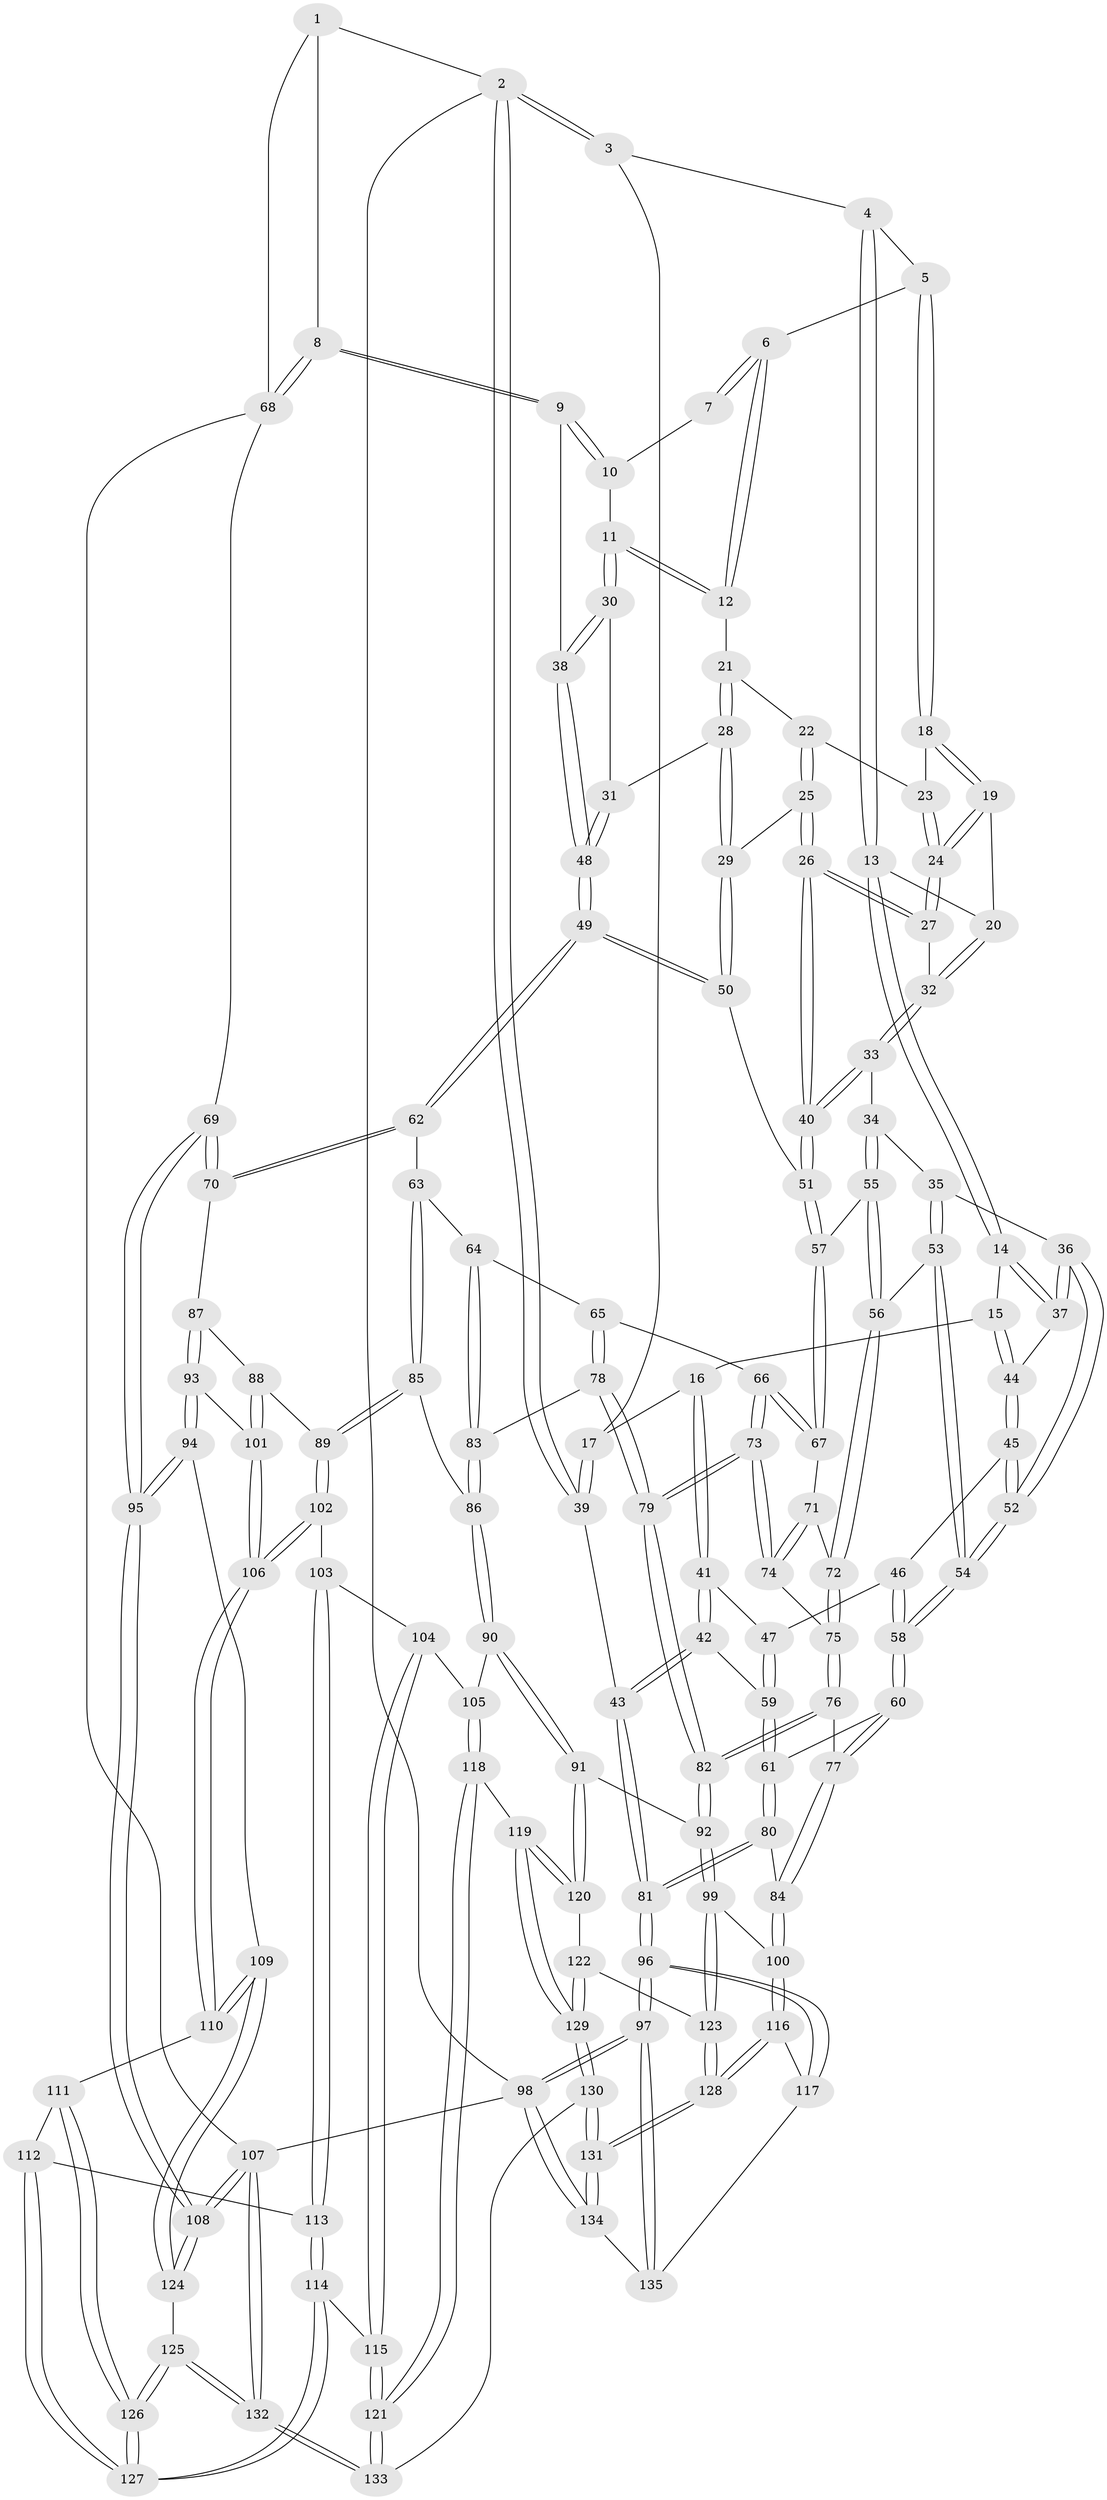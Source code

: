 // Generated by graph-tools (version 1.1) at 2025/27/03/15/25 16:27:56]
// undirected, 135 vertices, 334 edges
graph export_dot {
graph [start="1"]
  node [color=gray90,style=filled];
  1 [pos="+0.7922113696018568+0"];
  2 [pos="+0+0"];
  3 [pos="+0.2734711889856624+0"];
  4 [pos="+0.2974023619468515+0"];
  5 [pos="+0.4682077500448915+0"];
  6 [pos="+0.6457469617694187+0"];
  7 [pos="+0.6670289052256512+0"];
  8 [pos="+0.9703778386583135+0.2533376671297554"];
  9 [pos="+0.9133117682105207+0.2593942473737276"];
  10 [pos="+0.7501701853142839+0.03084371003353676"];
  11 [pos="+0.7327132765194142+0.18446275889714137"];
  12 [pos="+0.6677228269035127+0.16440788507988705"];
  13 [pos="+0.27503744348778697+0.1759075890971664"];
  14 [pos="+0.19909957094925967+0.20110844856814253"];
  15 [pos="+0.14362717750026602+0.17986823450670483"];
  16 [pos="+0.13717193708538367+0.1765897541815105"];
  17 [pos="+0.12219788552631741+0.15709001792674132"];
  18 [pos="+0.46848712776966117+0"];
  19 [pos="+0.3200625912739944+0.16531081544245427"];
  20 [pos="+0.28236934403027036+0.1791042635735951"];
  21 [pos="+0.65709630429473+0.171253907114558"];
  22 [pos="+0.5681280008624464+0.1661527100823968"];
  23 [pos="+0.4733900738684999+0"];
  24 [pos="+0.4286631331629811+0.1694074963365333"];
  25 [pos="+0.5558688304287926+0.20454414934885307"];
  26 [pos="+0.4720189719806758+0.29060255732981793"];
  27 [pos="+0.4305063629331113+0.19897906181790756"];
  28 [pos="+0.6360511633588766+0.25787710271638625"];
  29 [pos="+0.6316906896416873+0.25985163838968334"];
  30 [pos="+0.7530920442758979+0.19964001804926493"];
  31 [pos="+0.64878061433192+0.2629876877508101"];
  32 [pos="+0.31924391526137597+0.22979618559408999"];
  33 [pos="+0.3205924823438061+0.30796245307010245"];
  34 [pos="+0.31826368201354766+0.30960910611797066"];
  35 [pos="+0.2675680120720124+0.31479005121466735"];
  36 [pos="+0.2488008502139255+0.3120087558446283"];
  37 [pos="+0.21463540129535974+0.2479453875016654"];
  38 [pos="+0.8791480707247947+0.2706083984588943"];
  39 [pos="+0+0.1093840994250986"];
  40 [pos="+0.471517577344379+0.31348437003617335"];
  41 [pos="+0.1178391656029267+0.22698607287895337"];
  42 [pos="+0+0.35980552000382143"];
  43 [pos="+0+0.3779389554777456"];
  44 [pos="+0.15954491162760087+0.30593014253692674"];
  45 [pos="+0.1517519057872139+0.3319217257552185"];
  46 [pos="+0.11186480704405942+0.33658915686203683"];
  47 [pos="+0.1038194463412831+0.33518406841636333"];
  48 [pos="+0.7821261398218196+0.35414454940738455"];
  49 [pos="+0.7231314689609534+0.4416790803016379"];
  50 [pos="+0.5701240126863738+0.3354757711889768"];
  51 [pos="+0.48182454608502073+0.33201369432286837"];
  52 [pos="+0.20578833874111668+0.34869950101189606"];
  53 [pos="+0.27220562722417335+0.43654142304054266"];
  54 [pos="+0.20342789861168797+0.4575041593901832"];
  55 [pos="+0.3272615090634902+0.41480847650948743"];
  56 [pos="+0.31783089867321146+0.43593904267680444"];
  57 [pos="+0.47686748040263177+0.35404401745778535"];
  58 [pos="+0.19132784094791921+0.47127983967083037"];
  59 [pos="+0.05356234820069969+0.3566064572628411"];
  60 [pos="+0.18400525400878293+0.4833890722802691"];
  61 [pos="+0.16330145606702517+0.48671631930239806"];
  62 [pos="+0.7220369210043386+0.4502193992846531"];
  63 [pos="+0.6761029997426707+0.47710076791585776"];
  64 [pos="+0.6562321067790157+0.4814326868159112"];
  65 [pos="+0.5280051995178431+0.45630916724497395"];
  66 [pos="+0.49415235248927997+0.4201396155993454"];
  67 [pos="+0.47695585905369486+0.3735013925572689"];
  68 [pos="+1+0.29641784956416156"];
  69 [pos="+1+0.48471831413813726"];
  70 [pos="+0.7597375956005654+0.5053279766626738"];
  71 [pos="+0.4227682484412933+0.43050030902949915"];
  72 [pos="+0.32699620558231046+0.4477187699222659"];
  73 [pos="+0.44147817350508856+0.5258815631105276"];
  74 [pos="+0.39952285876509663+0.49148508641245475"];
  75 [pos="+0.3446777848424942+0.49150497873510385"];
  76 [pos="+0.31009620178458364+0.5873216878859464"];
  77 [pos="+0.2550923971411704+0.5861112546515851"];
  78 [pos="+0.5153631576267572+0.5689422316044287"];
  79 [pos="+0.4554349866975974+0.5732112432527653"];
  80 [pos="+0+0.5951928872638494"];
  81 [pos="+0+0.5741938638315921"];
  82 [pos="+0.38803754217314973+0.6405670837300783"];
  83 [pos="+0.532865790719278+0.5763354667948306"];
  84 [pos="+0.15187386594975716+0.7232757461380726"];
  85 [pos="+0.615116620146547+0.6595908780399704"];
  86 [pos="+0.586867520903985+0.6584547454594121"];
  87 [pos="+0.7726000154570251+0.5525339629183905"];
  88 [pos="+0.6917393787648276+0.641885473886515"];
  89 [pos="+0.6235794626270581+0.6638174652389295"];
  90 [pos="+0.48995967453752715+0.7506607209132926"];
  91 [pos="+0.44757838699104274+0.7532586180727091"];
  92 [pos="+0.39786434287480027+0.6959529683406378"];
  93 [pos="+0.8258370130248802+0.616472560972067"];
  94 [pos="+1+0.6778811848182423"];
  95 [pos="+1+0.6563899199972303"];
  96 [pos="+0+0.843058939420921"];
  97 [pos="+0+1"];
  98 [pos="+0+1"];
  99 [pos="+0.21784801262619835+0.7719889351646864"];
  100 [pos="+0.1699545624774604+0.7672512782044529"];
  101 [pos="+0.7671158419834605+0.7135468339649479"];
  102 [pos="+0.6657505713746449+0.7432030814408336"];
  103 [pos="+0.6425327858864563+0.7814616827397318"];
  104 [pos="+0.5996804087306501+0.7979263886018212"];
  105 [pos="+0.5483745365476859+0.7963018969369338"];
  106 [pos="+0.7610014963703386+0.7537154047341252"];
  107 [pos="+1+1"];
  108 [pos="+1+1"];
  109 [pos="+0.8814346277945253+0.8031095489577516"];
  110 [pos="+0.7798883337095465+0.7815034353331867"];
  111 [pos="+0.7597247065600446+0.8141276460961637"];
  112 [pos="+0.6914857160553141+0.8426818926542723"];
  113 [pos="+0.6750125984645786+0.8413413255452814"];
  114 [pos="+0.6341652630669364+0.889882593979246"];
  115 [pos="+0.6311298945350508+0.8911147444577167"];
  116 [pos="+0.15217725076621233+0.8142120819091061"];
  117 [pos="+0.10725829264165375+0.8487344827521199"];
  118 [pos="+0.5595981577413468+0.9051855822703601"];
  119 [pos="+0.4559539803344293+0.889206705929945"];
  120 [pos="+0.4249561591001361+0.8132759639567355"];
  121 [pos="+0.5858171229512705+0.9338473186544137"];
  122 [pos="+0.3570637993142136+0.8499715201013692"];
  123 [pos="+0.33077254957288643+0.8572505715958786"];
  124 [pos="+0.8751278813433694+0.8949590214001583"];
  125 [pos="+0.7946579429181825+1"];
  126 [pos="+0.7591803423443473+0.9506707778356831"];
  127 [pos="+0.720483672477975+0.918918329744381"];
  128 [pos="+0.26655713270979636+1"];
  129 [pos="+0.41893922136135076+1"];
  130 [pos="+0.3955020262883293+1"];
  131 [pos="+0.2884962815648263+1"];
  132 [pos="+0.7739681304546746+1"];
  133 [pos="+0.5975306301366146+1"];
  134 [pos="+0.05102918371279423+1"];
  135 [pos="+0.10142487862521962+0.8709175422720726"];
  1 -- 2;
  1 -- 8;
  1 -- 68;
  2 -- 3;
  2 -- 3;
  2 -- 39;
  2 -- 39;
  2 -- 98;
  3 -- 4;
  3 -- 17;
  4 -- 5;
  4 -- 13;
  4 -- 13;
  5 -- 6;
  5 -- 18;
  5 -- 18;
  6 -- 7;
  6 -- 7;
  6 -- 12;
  6 -- 12;
  7 -- 10;
  8 -- 9;
  8 -- 9;
  8 -- 68;
  8 -- 68;
  9 -- 10;
  9 -- 10;
  9 -- 38;
  10 -- 11;
  11 -- 12;
  11 -- 12;
  11 -- 30;
  11 -- 30;
  12 -- 21;
  13 -- 14;
  13 -- 14;
  13 -- 20;
  14 -- 15;
  14 -- 37;
  14 -- 37;
  15 -- 16;
  15 -- 44;
  15 -- 44;
  16 -- 17;
  16 -- 41;
  16 -- 41;
  17 -- 39;
  17 -- 39;
  18 -- 19;
  18 -- 19;
  18 -- 23;
  19 -- 20;
  19 -- 24;
  19 -- 24;
  20 -- 32;
  20 -- 32;
  21 -- 22;
  21 -- 28;
  21 -- 28;
  22 -- 23;
  22 -- 25;
  22 -- 25;
  23 -- 24;
  23 -- 24;
  24 -- 27;
  24 -- 27;
  25 -- 26;
  25 -- 26;
  25 -- 29;
  26 -- 27;
  26 -- 27;
  26 -- 40;
  26 -- 40;
  27 -- 32;
  28 -- 29;
  28 -- 29;
  28 -- 31;
  29 -- 50;
  29 -- 50;
  30 -- 31;
  30 -- 38;
  30 -- 38;
  31 -- 48;
  31 -- 48;
  32 -- 33;
  32 -- 33;
  33 -- 34;
  33 -- 40;
  33 -- 40;
  34 -- 35;
  34 -- 55;
  34 -- 55;
  35 -- 36;
  35 -- 53;
  35 -- 53;
  36 -- 37;
  36 -- 37;
  36 -- 52;
  36 -- 52;
  37 -- 44;
  38 -- 48;
  38 -- 48;
  39 -- 43;
  40 -- 51;
  40 -- 51;
  41 -- 42;
  41 -- 42;
  41 -- 47;
  42 -- 43;
  42 -- 43;
  42 -- 59;
  43 -- 81;
  43 -- 81;
  44 -- 45;
  44 -- 45;
  45 -- 46;
  45 -- 52;
  45 -- 52;
  46 -- 47;
  46 -- 58;
  46 -- 58;
  47 -- 59;
  47 -- 59;
  48 -- 49;
  48 -- 49;
  49 -- 50;
  49 -- 50;
  49 -- 62;
  49 -- 62;
  50 -- 51;
  51 -- 57;
  51 -- 57;
  52 -- 54;
  52 -- 54;
  53 -- 54;
  53 -- 54;
  53 -- 56;
  54 -- 58;
  54 -- 58;
  55 -- 56;
  55 -- 56;
  55 -- 57;
  56 -- 72;
  56 -- 72;
  57 -- 67;
  57 -- 67;
  58 -- 60;
  58 -- 60;
  59 -- 61;
  59 -- 61;
  60 -- 61;
  60 -- 77;
  60 -- 77;
  61 -- 80;
  61 -- 80;
  62 -- 63;
  62 -- 70;
  62 -- 70;
  63 -- 64;
  63 -- 85;
  63 -- 85;
  64 -- 65;
  64 -- 83;
  64 -- 83;
  65 -- 66;
  65 -- 78;
  65 -- 78;
  66 -- 67;
  66 -- 67;
  66 -- 73;
  66 -- 73;
  67 -- 71;
  68 -- 69;
  68 -- 107;
  69 -- 70;
  69 -- 70;
  69 -- 95;
  69 -- 95;
  70 -- 87;
  71 -- 72;
  71 -- 74;
  71 -- 74;
  72 -- 75;
  72 -- 75;
  73 -- 74;
  73 -- 74;
  73 -- 79;
  73 -- 79;
  74 -- 75;
  75 -- 76;
  75 -- 76;
  76 -- 77;
  76 -- 82;
  76 -- 82;
  77 -- 84;
  77 -- 84;
  78 -- 79;
  78 -- 79;
  78 -- 83;
  79 -- 82;
  79 -- 82;
  80 -- 81;
  80 -- 81;
  80 -- 84;
  81 -- 96;
  81 -- 96;
  82 -- 92;
  82 -- 92;
  83 -- 86;
  83 -- 86;
  84 -- 100;
  84 -- 100;
  85 -- 86;
  85 -- 89;
  85 -- 89;
  86 -- 90;
  86 -- 90;
  87 -- 88;
  87 -- 93;
  87 -- 93;
  88 -- 89;
  88 -- 101;
  88 -- 101;
  89 -- 102;
  89 -- 102;
  90 -- 91;
  90 -- 91;
  90 -- 105;
  91 -- 92;
  91 -- 120;
  91 -- 120;
  92 -- 99;
  92 -- 99;
  93 -- 94;
  93 -- 94;
  93 -- 101;
  94 -- 95;
  94 -- 95;
  94 -- 109;
  95 -- 108;
  95 -- 108;
  96 -- 97;
  96 -- 97;
  96 -- 117;
  96 -- 117;
  97 -- 98;
  97 -- 98;
  97 -- 135;
  97 -- 135;
  98 -- 107;
  98 -- 134;
  98 -- 134;
  99 -- 100;
  99 -- 123;
  99 -- 123;
  100 -- 116;
  100 -- 116;
  101 -- 106;
  101 -- 106;
  102 -- 103;
  102 -- 106;
  102 -- 106;
  103 -- 104;
  103 -- 113;
  103 -- 113;
  104 -- 105;
  104 -- 115;
  104 -- 115;
  105 -- 118;
  105 -- 118;
  106 -- 110;
  106 -- 110;
  107 -- 108;
  107 -- 108;
  107 -- 132;
  107 -- 132;
  108 -- 124;
  108 -- 124;
  109 -- 110;
  109 -- 110;
  109 -- 124;
  109 -- 124;
  110 -- 111;
  111 -- 112;
  111 -- 126;
  111 -- 126;
  112 -- 113;
  112 -- 127;
  112 -- 127;
  113 -- 114;
  113 -- 114;
  114 -- 115;
  114 -- 127;
  114 -- 127;
  115 -- 121;
  115 -- 121;
  116 -- 117;
  116 -- 128;
  116 -- 128;
  117 -- 135;
  118 -- 119;
  118 -- 121;
  118 -- 121;
  119 -- 120;
  119 -- 120;
  119 -- 129;
  119 -- 129;
  120 -- 122;
  121 -- 133;
  121 -- 133;
  122 -- 123;
  122 -- 129;
  122 -- 129;
  123 -- 128;
  123 -- 128;
  124 -- 125;
  125 -- 126;
  125 -- 126;
  125 -- 132;
  125 -- 132;
  126 -- 127;
  126 -- 127;
  128 -- 131;
  128 -- 131;
  129 -- 130;
  129 -- 130;
  130 -- 131;
  130 -- 131;
  130 -- 133;
  131 -- 134;
  131 -- 134;
  132 -- 133;
  132 -- 133;
  134 -- 135;
}
